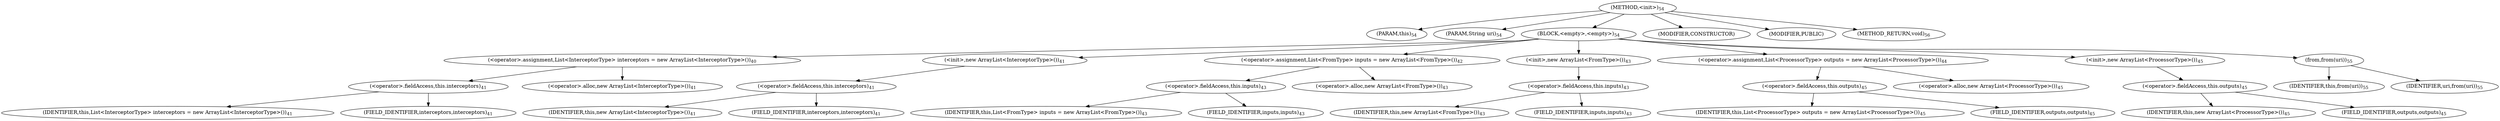 digraph "&lt;init&gt;" {  
"115" [label = <(METHOD,&lt;init&gt;)<SUB>54</SUB>> ]
"4" [label = <(PARAM,this)<SUB>54</SUB>> ]
"116" [label = <(PARAM,String uri)<SUB>54</SUB>> ]
"117" [label = <(BLOCK,&lt;empty&gt;,&lt;empty&gt;)<SUB>54</SUB>> ]
"118" [label = <(&lt;operator&gt;.assignment,List&lt;InterceptorType&gt; interceptors = new ArrayList&lt;InterceptorType&gt;())<SUB>40</SUB>> ]
"119" [label = <(&lt;operator&gt;.fieldAccess,this.interceptors)<SUB>41</SUB>> ]
"120" [label = <(IDENTIFIER,this,List&lt;InterceptorType&gt; interceptors = new ArrayList&lt;InterceptorType&gt;())<SUB>41</SUB>> ]
"121" [label = <(FIELD_IDENTIFIER,interceptors,interceptors)<SUB>41</SUB>> ]
"122" [label = <(&lt;operator&gt;.alloc,new ArrayList&lt;InterceptorType&gt;())<SUB>41</SUB>> ]
"123" [label = <(&lt;init&gt;,new ArrayList&lt;InterceptorType&gt;())<SUB>41</SUB>> ]
"124" [label = <(&lt;operator&gt;.fieldAccess,this.interceptors)<SUB>41</SUB>> ]
"125" [label = <(IDENTIFIER,this,new ArrayList&lt;InterceptorType&gt;())<SUB>41</SUB>> ]
"126" [label = <(FIELD_IDENTIFIER,interceptors,interceptors)<SUB>41</SUB>> ]
"127" [label = <(&lt;operator&gt;.assignment,List&lt;FromType&gt; inputs = new ArrayList&lt;FromType&gt;())<SUB>42</SUB>> ]
"128" [label = <(&lt;operator&gt;.fieldAccess,this.inputs)<SUB>43</SUB>> ]
"129" [label = <(IDENTIFIER,this,List&lt;FromType&gt; inputs = new ArrayList&lt;FromType&gt;())<SUB>43</SUB>> ]
"130" [label = <(FIELD_IDENTIFIER,inputs,inputs)<SUB>43</SUB>> ]
"131" [label = <(&lt;operator&gt;.alloc,new ArrayList&lt;FromType&gt;())<SUB>43</SUB>> ]
"132" [label = <(&lt;init&gt;,new ArrayList&lt;FromType&gt;())<SUB>43</SUB>> ]
"133" [label = <(&lt;operator&gt;.fieldAccess,this.inputs)<SUB>43</SUB>> ]
"134" [label = <(IDENTIFIER,this,new ArrayList&lt;FromType&gt;())<SUB>43</SUB>> ]
"135" [label = <(FIELD_IDENTIFIER,inputs,inputs)<SUB>43</SUB>> ]
"136" [label = <(&lt;operator&gt;.assignment,List&lt;ProcessorType&gt; outputs = new ArrayList&lt;ProcessorType&gt;())<SUB>44</SUB>> ]
"137" [label = <(&lt;operator&gt;.fieldAccess,this.outputs)<SUB>45</SUB>> ]
"138" [label = <(IDENTIFIER,this,List&lt;ProcessorType&gt; outputs = new ArrayList&lt;ProcessorType&gt;())<SUB>45</SUB>> ]
"139" [label = <(FIELD_IDENTIFIER,outputs,outputs)<SUB>45</SUB>> ]
"140" [label = <(&lt;operator&gt;.alloc,new ArrayList&lt;ProcessorType&gt;())<SUB>45</SUB>> ]
"141" [label = <(&lt;init&gt;,new ArrayList&lt;ProcessorType&gt;())<SUB>45</SUB>> ]
"142" [label = <(&lt;operator&gt;.fieldAccess,this.outputs)<SUB>45</SUB>> ]
"143" [label = <(IDENTIFIER,this,new ArrayList&lt;ProcessorType&gt;())<SUB>45</SUB>> ]
"144" [label = <(FIELD_IDENTIFIER,outputs,outputs)<SUB>45</SUB>> ]
"145" [label = <(from,from(uri))<SUB>55</SUB>> ]
"3" [label = <(IDENTIFIER,this,from(uri))<SUB>55</SUB>> ]
"146" [label = <(IDENTIFIER,uri,from(uri))<SUB>55</SUB>> ]
"147" [label = <(MODIFIER,CONSTRUCTOR)> ]
"148" [label = <(MODIFIER,PUBLIC)> ]
"149" [label = <(METHOD_RETURN,void)<SUB>56</SUB>> ]
  "115" -> "4" 
  "115" -> "116" 
  "115" -> "117" 
  "115" -> "147" 
  "115" -> "148" 
  "115" -> "149" 
  "117" -> "118" 
  "117" -> "123" 
  "117" -> "127" 
  "117" -> "132" 
  "117" -> "136" 
  "117" -> "141" 
  "117" -> "145" 
  "118" -> "119" 
  "118" -> "122" 
  "119" -> "120" 
  "119" -> "121" 
  "123" -> "124" 
  "124" -> "125" 
  "124" -> "126" 
  "127" -> "128" 
  "127" -> "131" 
  "128" -> "129" 
  "128" -> "130" 
  "132" -> "133" 
  "133" -> "134" 
  "133" -> "135" 
  "136" -> "137" 
  "136" -> "140" 
  "137" -> "138" 
  "137" -> "139" 
  "141" -> "142" 
  "142" -> "143" 
  "142" -> "144" 
  "145" -> "3" 
  "145" -> "146" 
}

